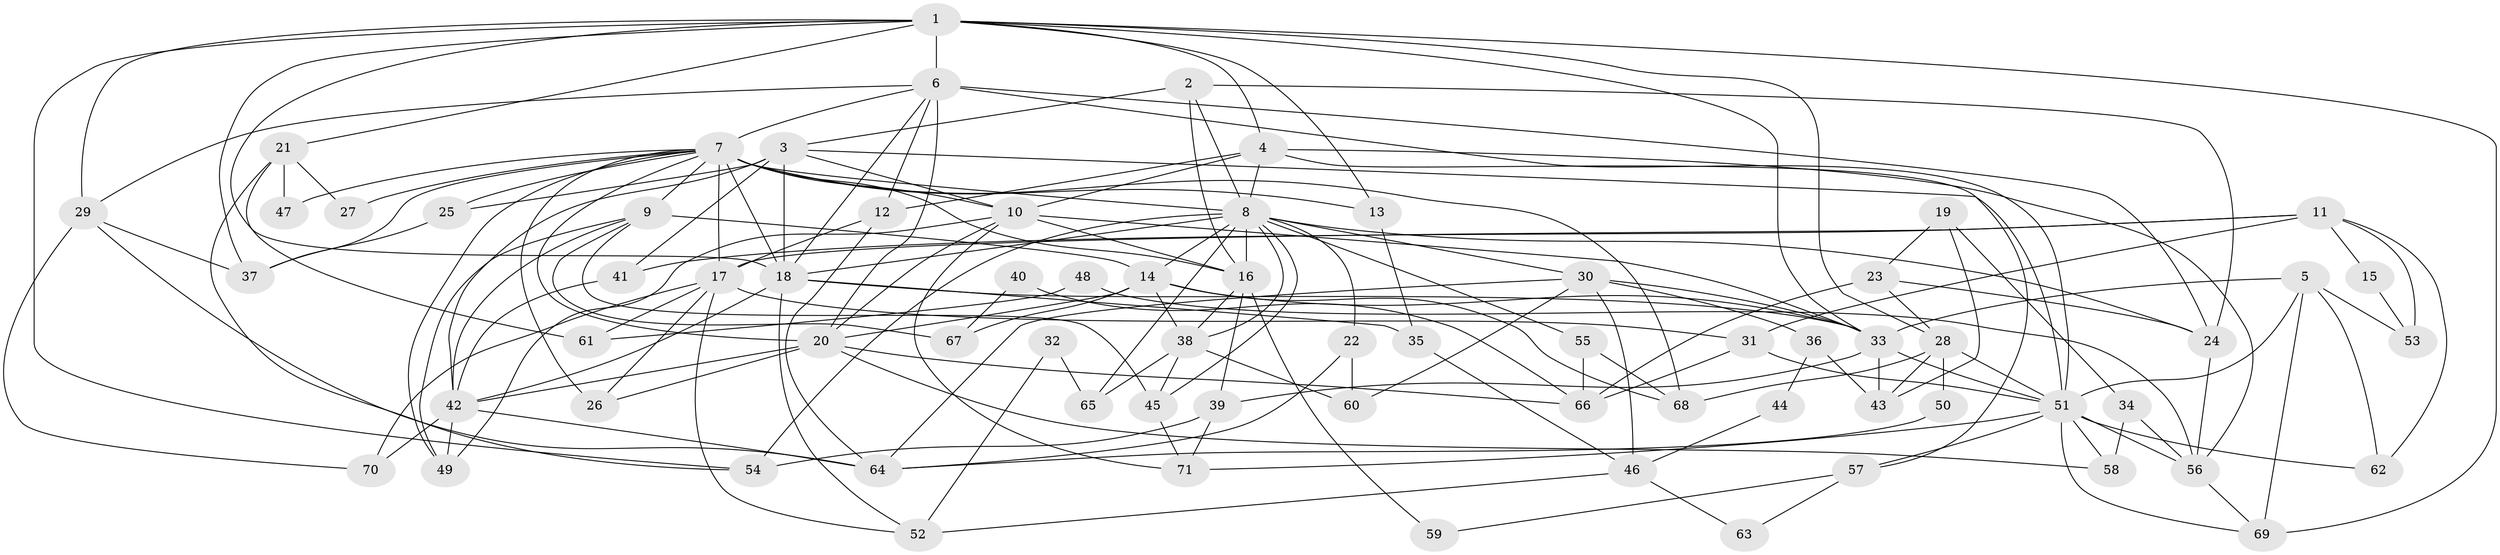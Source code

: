 // original degree distribution, {2: 0.1565217391304348, 4: 0.30434782608695654, 6: 0.09565217391304348, 5: 0.14782608695652175, 7: 0.017391304347826087, 3: 0.24347826086956523, 8: 0.017391304347826087, 9: 0.008695652173913044, 10: 0.008695652173913044}
// Generated by graph-tools (version 1.1) at 2025/50/03/04/25 22:50:57]
// undirected, 71 vertices, 172 edges
graph export_dot {
  node [color=gray90,style=filled];
  1;
  2;
  3;
  4;
  5;
  6;
  7;
  8;
  9;
  10;
  11;
  12;
  13;
  14;
  15;
  16;
  17;
  18;
  19;
  20;
  21;
  22;
  23;
  24;
  25;
  26;
  27;
  28;
  29;
  30;
  31;
  32;
  33;
  34;
  35;
  36;
  37;
  38;
  39;
  40;
  41;
  42;
  43;
  44;
  45;
  46;
  47;
  48;
  49;
  50;
  51;
  52;
  53;
  54;
  55;
  56;
  57;
  58;
  59;
  60;
  61;
  62;
  63;
  64;
  65;
  66;
  67;
  68;
  69;
  70;
  71;
  1 -- 4 [weight=1.0];
  1 -- 6 [weight=2.0];
  1 -- 13 [weight=2.0];
  1 -- 18 [weight=1.0];
  1 -- 21 [weight=1.0];
  1 -- 28 [weight=1.0];
  1 -- 29 [weight=1.0];
  1 -- 33 [weight=1.0];
  1 -- 37 [weight=1.0];
  1 -- 54 [weight=1.0];
  1 -- 69 [weight=1.0];
  2 -- 3 [weight=1.0];
  2 -- 8 [weight=1.0];
  2 -- 16 [weight=1.0];
  2 -- 24 [weight=1.0];
  3 -- 10 [weight=1.0];
  3 -- 18 [weight=1.0];
  3 -- 25 [weight=1.0];
  3 -- 41 [weight=1.0];
  3 -- 42 [weight=1.0];
  3 -- 51 [weight=1.0];
  4 -- 8 [weight=1.0];
  4 -- 10 [weight=1.0];
  4 -- 12 [weight=1.0];
  4 -- 56 [weight=1.0];
  4 -- 57 [weight=1.0];
  5 -- 33 [weight=1.0];
  5 -- 51 [weight=1.0];
  5 -- 53 [weight=1.0];
  5 -- 62 [weight=1.0];
  5 -- 69 [weight=1.0];
  6 -- 7 [weight=1.0];
  6 -- 12 [weight=1.0];
  6 -- 18 [weight=1.0];
  6 -- 20 [weight=1.0];
  6 -- 24 [weight=1.0];
  6 -- 29 [weight=1.0];
  6 -- 51 [weight=1.0];
  7 -- 8 [weight=2.0];
  7 -- 9 [weight=2.0];
  7 -- 10 [weight=1.0];
  7 -- 13 [weight=2.0];
  7 -- 16 [weight=2.0];
  7 -- 17 [weight=1.0];
  7 -- 18 [weight=2.0];
  7 -- 20 [weight=1.0];
  7 -- 25 [weight=1.0];
  7 -- 26 [weight=2.0];
  7 -- 27 [weight=1.0];
  7 -- 37 [weight=1.0];
  7 -- 47 [weight=1.0];
  7 -- 49 [weight=1.0];
  7 -- 68 [weight=2.0];
  8 -- 14 [weight=1.0];
  8 -- 16 [weight=1.0];
  8 -- 18 [weight=1.0];
  8 -- 22 [weight=1.0];
  8 -- 24 [weight=1.0];
  8 -- 30 [weight=1.0];
  8 -- 38 [weight=1.0];
  8 -- 45 [weight=1.0];
  8 -- 54 [weight=1.0];
  8 -- 55 [weight=1.0];
  8 -- 65 [weight=1.0];
  9 -- 14 [weight=2.0];
  9 -- 42 [weight=2.0];
  9 -- 45 [weight=1.0];
  9 -- 49 [weight=1.0];
  9 -- 67 [weight=1.0];
  10 -- 16 [weight=1.0];
  10 -- 20 [weight=1.0];
  10 -- 33 [weight=1.0];
  10 -- 49 [weight=1.0];
  10 -- 71 [weight=1.0];
  11 -- 15 [weight=1.0];
  11 -- 17 [weight=1.0];
  11 -- 31 [weight=1.0];
  11 -- 41 [weight=1.0];
  11 -- 53 [weight=1.0];
  11 -- 62 [weight=1.0];
  12 -- 17 [weight=1.0];
  12 -- 64 [weight=1.0];
  13 -- 35 [weight=1.0];
  14 -- 20 [weight=1.0];
  14 -- 33 [weight=1.0];
  14 -- 38 [weight=1.0];
  14 -- 67 [weight=1.0];
  14 -- 68 [weight=1.0];
  15 -- 53 [weight=1.0];
  16 -- 38 [weight=1.0];
  16 -- 39 [weight=1.0];
  16 -- 59 [weight=1.0];
  17 -- 26 [weight=1.0];
  17 -- 31 [weight=1.0];
  17 -- 52 [weight=1.0];
  17 -- 61 [weight=1.0];
  17 -- 70 [weight=1.0];
  18 -- 33 [weight=1.0];
  18 -- 35 [weight=1.0];
  18 -- 42 [weight=1.0];
  18 -- 52 [weight=1.0];
  19 -- 23 [weight=1.0];
  19 -- 34 [weight=1.0];
  19 -- 43 [weight=1.0];
  20 -- 26 [weight=1.0];
  20 -- 42 [weight=1.0];
  20 -- 58 [weight=1.0];
  20 -- 66 [weight=1.0];
  21 -- 27 [weight=1.0];
  21 -- 47 [weight=1.0];
  21 -- 54 [weight=1.0];
  21 -- 61 [weight=1.0];
  22 -- 60 [weight=1.0];
  22 -- 64 [weight=1.0];
  23 -- 24 [weight=1.0];
  23 -- 28 [weight=1.0];
  23 -- 66 [weight=1.0];
  24 -- 56 [weight=1.0];
  25 -- 37 [weight=1.0];
  28 -- 43 [weight=1.0];
  28 -- 50 [weight=1.0];
  28 -- 51 [weight=1.0];
  28 -- 68 [weight=1.0];
  29 -- 37 [weight=1.0];
  29 -- 64 [weight=1.0];
  29 -- 70 [weight=1.0];
  30 -- 33 [weight=1.0];
  30 -- 36 [weight=1.0];
  30 -- 46 [weight=1.0];
  30 -- 60 [weight=1.0];
  30 -- 64 [weight=1.0];
  31 -- 51 [weight=1.0];
  31 -- 66 [weight=1.0];
  32 -- 52 [weight=1.0];
  32 -- 65 [weight=1.0];
  33 -- 39 [weight=1.0];
  33 -- 43 [weight=1.0];
  33 -- 51 [weight=1.0];
  34 -- 56 [weight=1.0];
  34 -- 58 [weight=1.0];
  35 -- 46 [weight=1.0];
  36 -- 43 [weight=1.0];
  36 -- 44 [weight=1.0];
  38 -- 45 [weight=1.0];
  38 -- 60 [weight=1.0];
  38 -- 65 [weight=1.0];
  39 -- 54 [weight=1.0];
  39 -- 71 [weight=1.0];
  40 -- 66 [weight=1.0];
  40 -- 67 [weight=1.0];
  41 -- 42 [weight=1.0];
  42 -- 49 [weight=1.0];
  42 -- 64 [weight=1.0];
  42 -- 70 [weight=1.0];
  44 -- 46 [weight=1.0];
  45 -- 71 [weight=1.0];
  46 -- 52 [weight=1.0];
  46 -- 63 [weight=1.0];
  48 -- 56 [weight=1.0];
  48 -- 61 [weight=1.0];
  50 -- 64 [weight=1.0];
  51 -- 56 [weight=1.0];
  51 -- 57 [weight=1.0];
  51 -- 58 [weight=1.0];
  51 -- 62 [weight=1.0];
  51 -- 69 [weight=1.0];
  51 -- 71 [weight=1.0];
  55 -- 66 [weight=1.0];
  55 -- 68 [weight=1.0];
  56 -- 69 [weight=1.0];
  57 -- 59 [weight=1.0];
  57 -- 63 [weight=1.0];
}
